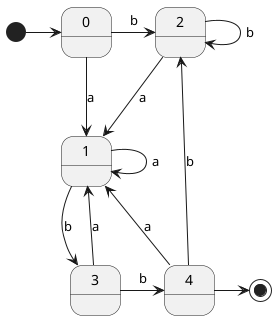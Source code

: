 @startuml

[*] -> 0
0 --> 1 : a
0 -> 2 : b
1 --> 3 : b
1 --> 1 : a
2 --> 2 : b
2 --> 1 : a
3 --> 1 : a
3 -> 4 : b
4 --> 1 : a
4 --> 2 : b
4 -> [*]

@enduml
